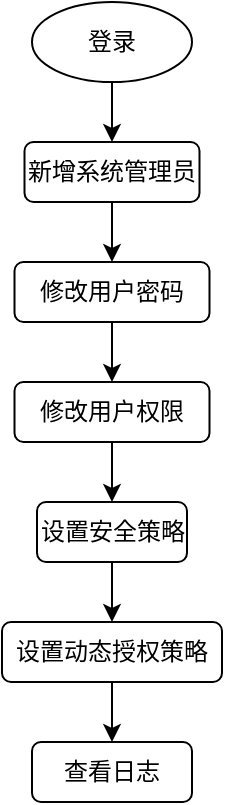 <mxfile version="26.0.3">
  <diagram name="第 1 页" id="M5MeMRLtZV0gHbgQa_9G">
    <mxGraphModel dx="1034" dy="446" grid="1" gridSize="10" guides="1" tooltips="1" connect="1" arrows="1" fold="1" page="1" pageScale="1" pageWidth="827" pageHeight="1169" math="0" shadow="0">
      <root>
        <mxCell id="0" />
        <mxCell id="1" parent="0" />
        <mxCell id="UkNH57WdEz6cep3uEiiW-3" style="edgeStyle=orthogonalEdgeStyle;rounded=0;orthogonalLoop=1;jettySize=auto;html=1;exitX=0.5;exitY=1;exitDx=0;exitDy=0;entryX=0.5;entryY=0;entryDx=0;entryDy=0;" parent="1" source="UkNH57WdEz6cep3uEiiW-1" target="UkNH57WdEz6cep3uEiiW-2" edge="1">
          <mxGeometry relative="1" as="geometry" />
        </mxCell>
        <mxCell id="UkNH57WdEz6cep3uEiiW-1" value="登录" style="ellipse;whiteSpace=wrap;html=1;" parent="1" vertex="1">
          <mxGeometry x="120" y="40" width="80" height="40" as="geometry" />
        </mxCell>
        <mxCell id="UkNH57WdEz6cep3uEiiW-5" style="edgeStyle=orthogonalEdgeStyle;rounded=0;orthogonalLoop=1;jettySize=auto;html=1;exitX=0.5;exitY=1;exitDx=0;exitDy=0;entryX=0.5;entryY=0;entryDx=0;entryDy=0;" parent="1" source="UkNH57WdEz6cep3uEiiW-2" target="UkNH57WdEz6cep3uEiiW-4" edge="1">
          <mxGeometry relative="1" as="geometry" />
        </mxCell>
        <mxCell id="UkNH57WdEz6cep3uEiiW-2" value="新增系统管理员" style="rounded=1;whiteSpace=wrap;html=1;" parent="1" vertex="1">
          <mxGeometry x="116.25" y="110" width="87.5" height="30" as="geometry" />
        </mxCell>
        <mxCell id="UkNH57WdEz6cep3uEiiW-7" style="edgeStyle=orthogonalEdgeStyle;rounded=0;orthogonalLoop=1;jettySize=auto;html=1;exitX=0.5;exitY=1;exitDx=0;exitDy=0;entryX=0.5;entryY=0;entryDx=0;entryDy=0;" parent="1" source="UkNH57WdEz6cep3uEiiW-4" target="UkNH57WdEz6cep3uEiiW-6" edge="1">
          <mxGeometry relative="1" as="geometry" />
        </mxCell>
        <mxCell id="UkNH57WdEz6cep3uEiiW-4" value="修改用户密码" style="rounded=1;whiteSpace=wrap;html=1;" parent="1" vertex="1">
          <mxGeometry x="111.25" y="170" width="97.5" height="30" as="geometry" />
        </mxCell>
        <mxCell id="A9xTmQh3BtO1kjlwcCSO-2" style="edgeStyle=orthogonalEdgeStyle;rounded=0;orthogonalLoop=1;jettySize=auto;html=1;exitX=0.5;exitY=1;exitDx=0;exitDy=0;entryX=0.5;entryY=0;entryDx=0;entryDy=0;" parent="1" source="UkNH57WdEz6cep3uEiiW-6" target="A9xTmQh3BtO1kjlwcCSO-1" edge="1">
          <mxGeometry relative="1" as="geometry" />
        </mxCell>
        <mxCell id="UkNH57WdEz6cep3uEiiW-6" value="修改用户权限" style="rounded=1;whiteSpace=wrap;html=1;" parent="1" vertex="1">
          <mxGeometry x="111.25" y="230" width="97.5" height="30" as="geometry" />
        </mxCell>
        <mxCell id="t43eVdrzHK1g2_VZ4k4j-1" style="edgeStyle=orthogonalEdgeStyle;rounded=0;orthogonalLoop=1;jettySize=auto;html=1;exitX=0.5;exitY=1;exitDx=0;exitDy=0;" edge="1" parent="1" source="A9xTmQh3BtO1kjlwcCSO-1" target="t43eVdrzHK1g2_VZ4k4j-2">
          <mxGeometry relative="1" as="geometry">
            <mxPoint x="160" y="350" as="targetPoint" />
          </mxGeometry>
        </mxCell>
        <mxCell id="A9xTmQh3BtO1kjlwcCSO-1" value="设置安全策略" style="rounded=1;whiteSpace=wrap;html=1;" parent="1" vertex="1">
          <mxGeometry x="122.5" y="290" width="75" height="30" as="geometry" />
        </mxCell>
        <mxCell id="t43eVdrzHK1g2_VZ4k4j-3" style="edgeStyle=orthogonalEdgeStyle;rounded=0;orthogonalLoop=1;jettySize=auto;html=1;exitX=0.5;exitY=1;exitDx=0;exitDy=0;" edge="1" parent="1" source="t43eVdrzHK1g2_VZ4k4j-2" target="t43eVdrzHK1g2_VZ4k4j-4">
          <mxGeometry relative="1" as="geometry">
            <mxPoint x="160" y="410" as="targetPoint" />
          </mxGeometry>
        </mxCell>
        <mxCell id="t43eVdrzHK1g2_VZ4k4j-2" value="设置动态授权策略" style="rounded=1;whiteSpace=wrap;html=1;" vertex="1" parent="1">
          <mxGeometry x="105" y="350" width="110" height="30" as="geometry" />
        </mxCell>
        <mxCell id="t43eVdrzHK1g2_VZ4k4j-4" value="查看日志" style="rounded=1;whiteSpace=wrap;html=1;" vertex="1" parent="1">
          <mxGeometry x="120" y="410" width="80" height="30" as="geometry" />
        </mxCell>
      </root>
    </mxGraphModel>
  </diagram>
</mxfile>
